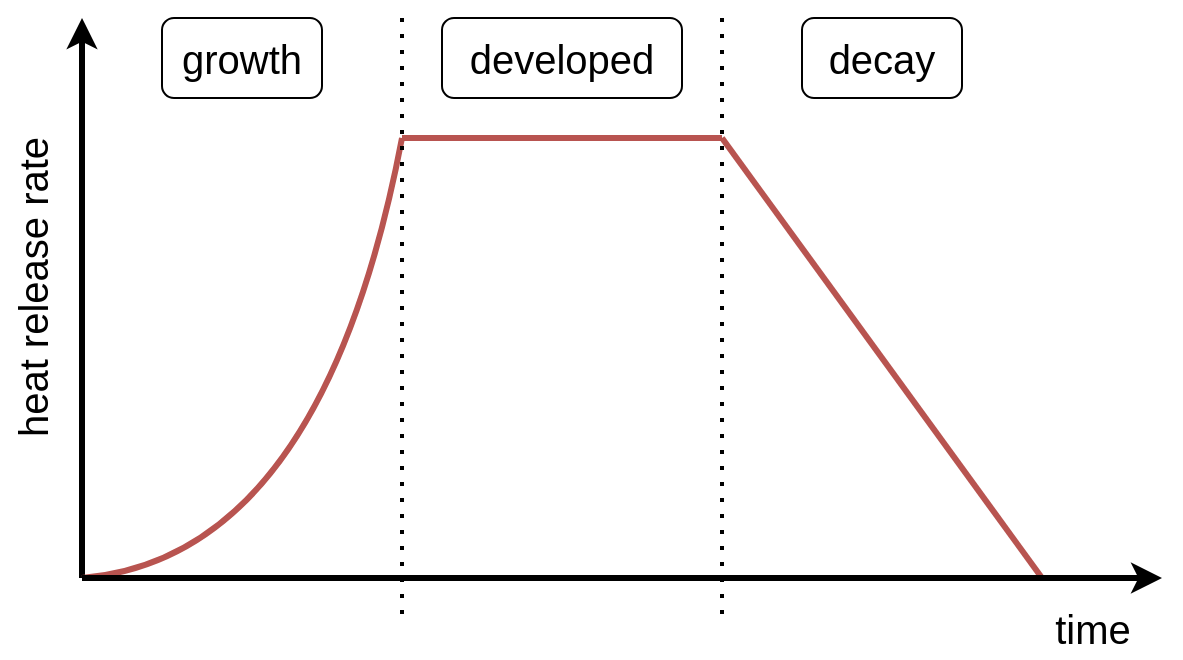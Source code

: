 <mxfile version="14.5.1" type="device"><diagram id="XsSEoRj4iDHMZAc-lerA" name="Page-1"><mxGraphModel dx="922" dy="717" grid="1" gridSize="10" guides="1" tooltips="1" connect="1" arrows="1" fold="1" page="1" pageScale="1" pageWidth="827" pageHeight="1169" math="0" shadow="0"><root><mxCell id="0"/><mxCell id="1" parent="0"/><mxCell id="DpDvoQ08Z8gkSpnnadhQ-2" value="" style="endArrow=classic;html=1;strokeWidth=3;" edge="1" parent="1"><mxGeometry width="50" height="50" relative="1" as="geometry"><mxPoint x="200" y="440" as="sourcePoint"/><mxPoint x="200" y="160" as="targetPoint"/></mxGeometry></mxCell><mxCell id="DpDvoQ08Z8gkSpnnadhQ-3" value="heat release rate" style="text;html=1;align=center;verticalAlign=middle;resizable=0;points=[];autosize=1;direction=west;rotation=270;fontSize=20;" vertex="1" parent="1"><mxGeometry x="90" y="280" width="170" height="30" as="geometry"/></mxCell><mxCell id="DpDvoQ08Z8gkSpnnadhQ-4" value="time" style="text;html=1;align=center;verticalAlign=middle;resizable=0;points=[];autosize=1;direction=west;rotation=0;fontSize=20;" vertex="1" parent="1"><mxGeometry x="680" y="450" width="50" height="30" as="geometry"/></mxCell><mxCell id="DpDvoQ08Z8gkSpnnadhQ-5" value="" style="curved=1;endArrow=none;html=1;strokeWidth=3;fontSize=20;endFill=0;fillColor=#f8cecc;strokeColor=#b85450;" edge="1" parent="1"><mxGeometry width="50" height="50" relative="1" as="geometry"><mxPoint x="200" y="440" as="sourcePoint"/><mxPoint x="360" y="220" as="targetPoint"/><Array as="points"><mxPoint x="320" y="430"/></Array></mxGeometry></mxCell><mxCell id="DpDvoQ08Z8gkSpnnadhQ-6" value="" style="endArrow=none;html=1;strokeWidth=3;fontSize=20;fillColor=#f8cecc;strokeColor=#b85450;" edge="1" parent="1"><mxGeometry width="50" height="50" relative="1" as="geometry"><mxPoint x="360" y="220" as="sourcePoint"/><mxPoint x="520" y="220" as="targetPoint"/></mxGeometry></mxCell><mxCell id="DpDvoQ08Z8gkSpnnadhQ-7" value="" style="endArrow=none;html=1;strokeWidth=3;fontSize=20;fillColor=#f8cecc;strokeColor=#b85450;" edge="1" parent="1"><mxGeometry width="50" height="50" relative="1" as="geometry"><mxPoint x="680" y="440" as="sourcePoint"/><mxPoint x="520" y="220" as="targetPoint"/></mxGeometry></mxCell><mxCell id="DpDvoQ08Z8gkSpnnadhQ-8" value="" style="endArrow=none;dashed=1;html=1;dashPattern=1 3;strokeWidth=2;fontSize=20;" edge="1" parent="1"><mxGeometry width="50" height="50" relative="1" as="geometry"><mxPoint x="360" y="160" as="sourcePoint"/><mxPoint x="360" y="460" as="targetPoint"/></mxGeometry></mxCell><mxCell id="DpDvoQ08Z8gkSpnnadhQ-9" value="" style="endArrow=none;dashed=1;html=1;dashPattern=1 3;strokeWidth=2;fontSize=20;" edge="1" parent="1"><mxGeometry width="50" height="50" relative="1" as="geometry"><mxPoint x="520" y="160.0" as="sourcePoint"/><mxPoint x="520" y="460" as="targetPoint"/></mxGeometry></mxCell><mxCell id="DpDvoQ08Z8gkSpnnadhQ-10" value="growth" style="rounded=1;whiteSpace=wrap;html=1;fontSize=20;" vertex="1" parent="1"><mxGeometry x="240" y="160" width="80" height="40" as="geometry"/></mxCell><mxCell id="DpDvoQ08Z8gkSpnnadhQ-11" value="developed" style="rounded=1;whiteSpace=wrap;html=1;fontSize=20;" vertex="1" parent="1"><mxGeometry x="380" y="160" width="120" height="40" as="geometry"/></mxCell><mxCell id="DpDvoQ08Z8gkSpnnadhQ-12" value="decay" style="rounded=1;whiteSpace=wrap;html=1;fontSize=20;" vertex="1" parent="1"><mxGeometry x="560" y="160" width="80" height="40" as="geometry"/></mxCell><mxCell id="DpDvoQ08Z8gkSpnnadhQ-1" value="" style="endArrow=classic;html=1;strokeWidth=3;" edge="1" parent="1"><mxGeometry width="50" height="50" relative="1" as="geometry"><mxPoint x="200" y="440" as="sourcePoint"/><mxPoint x="740" y="440" as="targetPoint"/></mxGeometry></mxCell></root></mxGraphModel></diagram></mxfile>